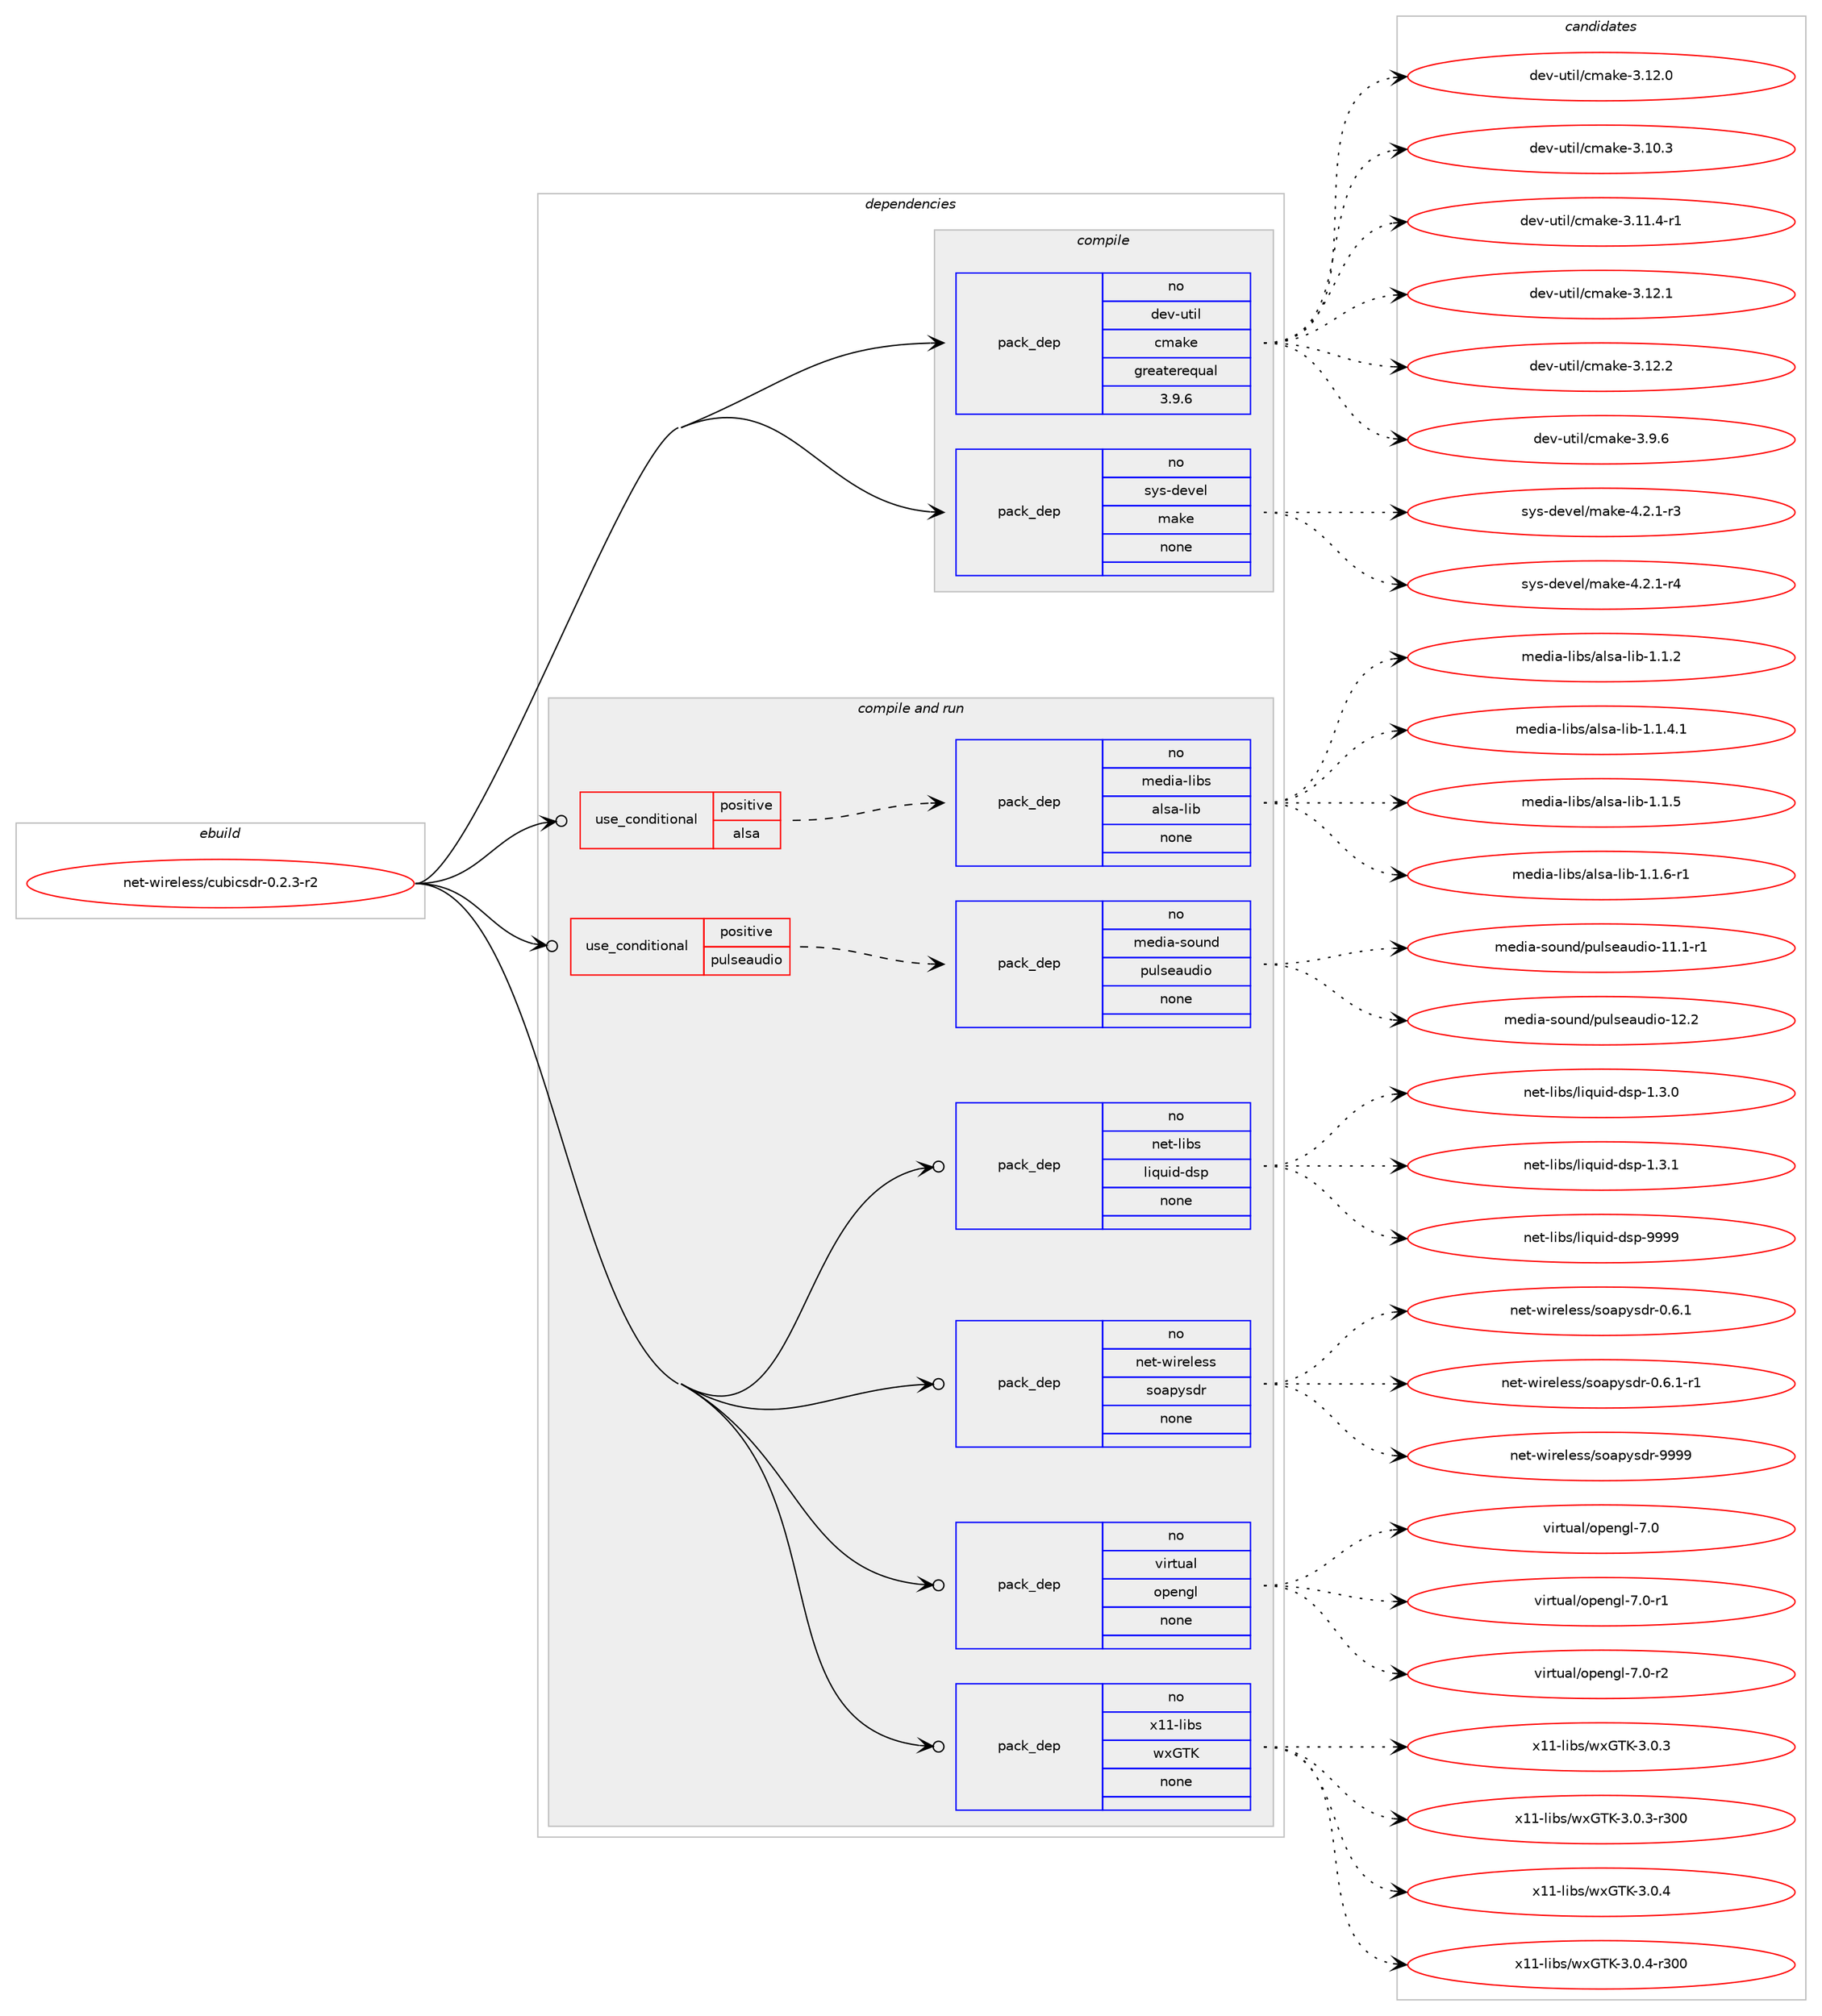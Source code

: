 digraph prolog {

# *************
# Graph options
# *************

newrank=true;
concentrate=true;
compound=true;
graph [rankdir=LR,fontname=Helvetica,fontsize=10,ranksep=1.5];#, ranksep=2.5, nodesep=0.2];
edge  [arrowhead=vee];
node  [fontname=Helvetica,fontsize=10];

# **********
# The ebuild
# **********

subgraph cluster_leftcol {
color=gray;
rank=same;
label=<<i>ebuild</i>>;
id [label="net-wireless/cubicsdr-0.2.3-r2", color=red, width=4, href="../net-wireless/cubicsdr-0.2.3-r2.svg"];
}

# ****************
# The dependencies
# ****************

subgraph cluster_midcol {
color=gray;
label=<<i>dependencies</i>>;
subgraph cluster_compile {
fillcolor="#eeeeee";
style=filled;
label=<<i>compile</i>>;
subgraph pack1990 {
dependency2906 [label=<<TABLE BORDER="0" CELLBORDER="1" CELLSPACING="0" CELLPADDING="4" WIDTH="220"><TR><TD ROWSPAN="6" CELLPADDING="30">pack_dep</TD></TR><TR><TD WIDTH="110">no</TD></TR><TR><TD>dev-util</TD></TR><TR><TD>cmake</TD></TR><TR><TD>greaterequal</TD></TR><TR><TD>3.9.6</TD></TR></TABLE>>, shape=none, color=blue];
}
id:e -> dependency2906:w [weight=20,style="solid",arrowhead="vee"];
subgraph pack1991 {
dependency2907 [label=<<TABLE BORDER="0" CELLBORDER="1" CELLSPACING="0" CELLPADDING="4" WIDTH="220"><TR><TD ROWSPAN="6" CELLPADDING="30">pack_dep</TD></TR><TR><TD WIDTH="110">no</TD></TR><TR><TD>sys-devel</TD></TR><TR><TD>make</TD></TR><TR><TD>none</TD></TR><TR><TD></TD></TR></TABLE>>, shape=none, color=blue];
}
id:e -> dependency2907:w [weight=20,style="solid",arrowhead="vee"];
}
subgraph cluster_compileandrun {
fillcolor="#eeeeee";
style=filled;
label=<<i>compile and run</i>>;
subgraph cond873 {
dependency2908 [label=<<TABLE BORDER="0" CELLBORDER="1" CELLSPACING="0" CELLPADDING="4"><TR><TD ROWSPAN="3" CELLPADDING="10">use_conditional</TD></TR><TR><TD>positive</TD></TR><TR><TD>alsa</TD></TR></TABLE>>, shape=none, color=red];
subgraph pack1992 {
dependency2909 [label=<<TABLE BORDER="0" CELLBORDER="1" CELLSPACING="0" CELLPADDING="4" WIDTH="220"><TR><TD ROWSPAN="6" CELLPADDING="30">pack_dep</TD></TR><TR><TD WIDTH="110">no</TD></TR><TR><TD>media-libs</TD></TR><TR><TD>alsa-lib</TD></TR><TR><TD>none</TD></TR><TR><TD></TD></TR></TABLE>>, shape=none, color=blue];
}
dependency2908:e -> dependency2909:w [weight=20,style="dashed",arrowhead="vee"];
}
id:e -> dependency2908:w [weight=20,style="solid",arrowhead="odotvee"];
subgraph cond874 {
dependency2910 [label=<<TABLE BORDER="0" CELLBORDER="1" CELLSPACING="0" CELLPADDING="4"><TR><TD ROWSPAN="3" CELLPADDING="10">use_conditional</TD></TR><TR><TD>positive</TD></TR><TR><TD>pulseaudio</TD></TR></TABLE>>, shape=none, color=red];
subgraph pack1993 {
dependency2911 [label=<<TABLE BORDER="0" CELLBORDER="1" CELLSPACING="0" CELLPADDING="4" WIDTH="220"><TR><TD ROWSPAN="6" CELLPADDING="30">pack_dep</TD></TR><TR><TD WIDTH="110">no</TD></TR><TR><TD>media-sound</TD></TR><TR><TD>pulseaudio</TD></TR><TR><TD>none</TD></TR><TR><TD></TD></TR></TABLE>>, shape=none, color=blue];
}
dependency2910:e -> dependency2911:w [weight=20,style="dashed",arrowhead="vee"];
}
id:e -> dependency2910:w [weight=20,style="solid",arrowhead="odotvee"];
subgraph pack1994 {
dependency2912 [label=<<TABLE BORDER="0" CELLBORDER="1" CELLSPACING="0" CELLPADDING="4" WIDTH="220"><TR><TD ROWSPAN="6" CELLPADDING="30">pack_dep</TD></TR><TR><TD WIDTH="110">no</TD></TR><TR><TD>net-libs</TD></TR><TR><TD>liquid-dsp</TD></TR><TR><TD>none</TD></TR><TR><TD></TD></TR></TABLE>>, shape=none, color=blue];
}
id:e -> dependency2912:w [weight=20,style="solid",arrowhead="odotvee"];
subgraph pack1995 {
dependency2913 [label=<<TABLE BORDER="0" CELLBORDER="1" CELLSPACING="0" CELLPADDING="4" WIDTH="220"><TR><TD ROWSPAN="6" CELLPADDING="30">pack_dep</TD></TR><TR><TD WIDTH="110">no</TD></TR><TR><TD>net-wireless</TD></TR><TR><TD>soapysdr</TD></TR><TR><TD>none</TD></TR><TR><TD></TD></TR></TABLE>>, shape=none, color=blue];
}
id:e -> dependency2913:w [weight=20,style="solid",arrowhead="odotvee"];
subgraph pack1996 {
dependency2914 [label=<<TABLE BORDER="0" CELLBORDER="1" CELLSPACING="0" CELLPADDING="4" WIDTH="220"><TR><TD ROWSPAN="6" CELLPADDING="30">pack_dep</TD></TR><TR><TD WIDTH="110">no</TD></TR><TR><TD>virtual</TD></TR><TR><TD>opengl</TD></TR><TR><TD>none</TD></TR><TR><TD></TD></TR></TABLE>>, shape=none, color=blue];
}
id:e -> dependency2914:w [weight=20,style="solid",arrowhead="odotvee"];
subgraph pack1997 {
dependency2915 [label=<<TABLE BORDER="0" CELLBORDER="1" CELLSPACING="0" CELLPADDING="4" WIDTH="220"><TR><TD ROWSPAN="6" CELLPADDING="30">pack_dep</TD></TR><TR><TD WIDTH="110">no</TD></TR><TR><TD>x11-libs</TD></TR><TR><TD>wxGTK</TD></TR><TR><TD>none</TD></TR><TR><TD></TD></TR></TABLE>>, shape=none, color=blue];
}
id:e -> dependency2915:w [weight=20,style="solid",arrowhead="odotvee"];
}
subgraph cluster_run {
fillcolor="#eeeeee";
style=filled;
label=<<i>run</i>>;
}
}

# **************
# The candidates
# **************

subgraph cluster_choices {
rank=same;
color=gray;
label=<<i>candidates</i>>;

subgraph choice1990 {
color=black;
nodesep=1;
choice1001011184511711610510847991099710710145514649504648 [label="dev-util/cmake-3.12.0", color=red, width=4,href="../dev-util/cmake-3.12.0.svg"];
choice1001011184511711610510847991099710710145514649484651 [label="dev-util/cmake-3.10.3", color=red, width=4,href="../dev-util/cmake-3.10.3.svg"];
choice10010111845117116105108479910997107101455146494946524511449 [label="dev-util/cmake-3.11.4-r1", color=red, width=4,href="../dev-util/cmake-3.11.4-r1.svg"];
choice1001011184511711610510847991099710710145514649504649 [label="dev-util/cmake-3.12.1", color=red, width=4,href="../dev-util/cmake-3.12.1.svg"];
choice1001011184511711610510847991099710710145514649504650 [label="dev-util/cmake-3.12.2", color=red, width=4,href="../dev-util/cmake-3.12.2.svg"];
choice10010111845117116105108479910997107101455146574654 [label="dev-util/cmake-3.9.6", color=red, width=4,href="../dev-util/cmake-3.9.6.svg"];
dependency2906:e -> choice1001011184511711610510847991099710710145514649504648:w [style=dotted,weight="100"];
dependency2906:e -> choice1001011184511711610510847991099710710145514649484651:w [style=dotted,weight="100"];
dependency2906:e -> choice10010111845117116105108479910997107101455146494946524511449:w [style=dotted,weight="100"];
dependency2906:e -> choice1001011184511711610510847991099710710145514649504649:w [style=dotted,weight="100"];
dependency2906:e -> choice1001011184511711610510847991099710710145514649504650:w [style=dotted,weight="100"];
dependency2906:e -> choice10010111845117116105108479910997107101455146574654:w [style=dotted,weight="100"];
}
subgraph choice1991 {
color=black;
nodesep=1;
choice1151211154510010111810110847109971071014552465046494511451 [label="sys-devel/make-4.2.1-r3", color=red, width=4,href="../sys-devel/make-4.2.1-r3.svg"];
choice1151211154510010111810110847109971071014552465046494511452 [label="sys-devel/make-4.2.1-r4", color=red, width=4,href="../sys-devel/make-4.2.1-r4.svg"];
dependency2907:e -> choice1151211154510010111810110847109971071014552465046494511451:w [style=dotted,weight="100"];
dependency2907:e -> choice1151211154510010111810110847109971071014552465046494511452:w [style=dotted,weight="100"];
}
subgraph choice1992 {
color=black;
nodesep=1;
choice1091011001059745108105981154797108115974510810598454946494650 [label="media-libs/alsa-lib-1.1.2", color=red, width=4,href="../media-libs/alsa-lib-1.1.2.svg"];
choice10910110010597451081059811547971081159745108105984549464946524649 [label="media-libs/alsa-lib-1.1.4.1", color=red, width=4,href="../media-libs/alsa-lib-1.1.4.1.svg"];
choice1091011001059745108105981154797108115974510810598454946494653 [label="media-libs/alsa-lib-1.1.5", color=red, width=4,href="../media-libs/alsa-lib-1.1.5.svg"];
choice10910110010597451081059811547971081159745108105984549464946544511449 [label="media-libs/alsa-lib-1.1.6-r1", color=red, width=4,href="../media-libs/alsa-lib-1.1.6-r1.svg"];
dependency2909:e -> choice1091011001059745108105981154797108115974510810598454946494650:w [style=dotted,weight="100"];
dependency2909:e -> choice10910110010597451081059811547971081159745108105984549464946524649:w [style=dotted,weight="100"];
dependency2909:e -> choice1091011001059745108105981154797108115974510810598454946494653:w [style=dotted,weight="100"];
dependency2909:e -> choice10910110010597451081059811547971081159745108105984549464946544511449:w [style=dotted,weight="100"];
}
subgraph choice1993 {
color=black;
nodesep=1;
choice1091011001059745115111117110100471121171081151019711710010511145494946494511449 [label="media-sound/pulseaudio-11.1-r1", color=red, width=4,href="../media-sound/pulseaudio-11.1-r1.svg"];
choice109101100105974511511111711010047112117108115101971171001051114549504650 [label="media-sound/pulseaudio-12.2", color=red, width=4,href="../media-sound/pulseaudio-12.2.svg"];
dependency2911:e -> choice1091011001059745115111117110100471121171081151019711710010511145494946494511449:w [style=dotted,weight="100"];
dependency2911:e -> choice109101100105974511511111711010047112117108115101971171001051114549504650:w [style=dotted,weight="100"];
}
subgraph choice1994 {
color=black;
nodesep=1;
choice11010111645108105981154710810511311710510045100115112454946514648 [label="net-libs/liquid-dsp-1.3.0", color=red, width=4,href="../net-libs/liquid-dsp-1.3.0.svg"];
choice11010111645108105981154710810511311710510045100115112454946514649 [label="net-libs/liquid-dsp-1.3.1", color=red, width=4,href="../net-libs/liquid-dsp-1.3.1.svg"];
choice110101116451081059811547108105113117105100451001151124557575757 [label="net-libs/liquid-dsp-9999", color=red, width=4,href="../net-libs/liquid-dsp-9999.svg"];
dependency2912:e -> choice11010111645108105981154710810511311710510045100115112454946514648:w [style=dotted,weight="100"];
dependency2912:e -> choice11010111645108105981154710810511311710510045100115112454946514649:w [style=dotted,weight="100"];
dependency2912:e -> choice110101116451081059811547108105113117105100451001151124557575757:w [style=dotted,weight="100"];
}
subgraph choice1995 {
color=black;
nodesep=1;
choice110101116451191051141011081011151154711511197112121115100114454846544649 [label="net-wireless/soapysdr-0.6.1", color=red, width=4,href="../net-wireless/soapysdr-0.6.1.svg"];
choice1101011164511910511410110810111511547115111971121211151001144548465446494511449 [label="net-wireless/soapysdr-0.6.1-r1", color=red, width=4,href="../net-wireless/soapysdr-0.6.1-r1.svg"];
choice1101011164511910511410110810111511547115111971121211151001144557575757 [label="net-wireless/soapysdr-9999", color=red, width=4,href="../net-wireless/soapysdr-9999.svg"];
dependency2913:e -> choice110101116451191051141011081011151154711511197112121115100114454846544649:w [style=dotted,weight="100"];
dependency2913:e -> choice1101011164511910511410110810111511547115111971121211151001144548465446494511449:w [style=dotted,weight="100"];
dependency2913:e -> choice1101011164511910511410110810111511547115111971121211151001144557575757:w [style=dotted,weight="100"];
}
subgraph choice1996 {
color=black;
nodesep=1;
choice118105114116117971084711111210111010310845554648 [label="virtual/opengl-7.0", color=red, width=4,href="../virtual/opengl-7.0.svg"];
choice1181051141161179710847111112101110103108455546484511449 [label="virtual/opengl-7.0-r1", color=red, width=4,href="../virtual/opengl-7.0-r1.svg"];
choice1181051141161179710847111112101110103108455546484511450 [label="virtual/opengl-7.0-r2", color=red, width=4,href="../virtual/opengl-7.0-r2.svg"];
dependency2914:e -> choice118105114116117971084711111210111010310845554648:w [style=dotted,weight="100"];
dependency2914:e -> choice1181051141161179710847111112101110103108455546484511449:w [style=dotted,weight="100"];
dependency2914:e -> choice1181051141161179710847111112101110103108455546484511450:w [style=dotted,weight="100"];
}
subgraph choice1997 {
color=black;
nodesep=1;
choice1204949451081059811547119120718475455146484651 [label="x11-libs/wxGTK-3.0.3", color=red, width=4,href="../x11-libs/wxGTK-3.0.3.svg"];
choice120494945108105981154711912071847545514648465145114514848 [label="x11-libs/wxGTK-3.0.3-r300", color=red, width=4,href="../x11-libs/wxGTK-3.0.3-r300.svg"];
choice1204949451081059811547119120718475455146484652 [label="x11-libs/wxGTK-3.0.4", color=red, width=4,href="../x11-libs/wxGTK-3.0.4.svg"];
choice120494945108105981154711912071847545514648465245114514848 [label="x11-libs/wxGTK-3.0.4-r300", color=red, width=4,href="../x11-libs/wxGTK-3.0.4-r300.svg"];
dependency2915:e -> choice1204949451081059811547119120718475455146484651:w [style=dotted,weight="100"];
dependency2915:e -> choice120494945108105981154711912071847545514648465145114514848:w [style=dotted,weight="100"];
dependency2915:e -> choice1204949451081059811547119120718475455146484652:w [style=dotted,weight="100"];
dependency2915:e -> choice120494945108105981154711912071847545514648465245114514848:w [style=dotted,weight="100"];
}
}

}
